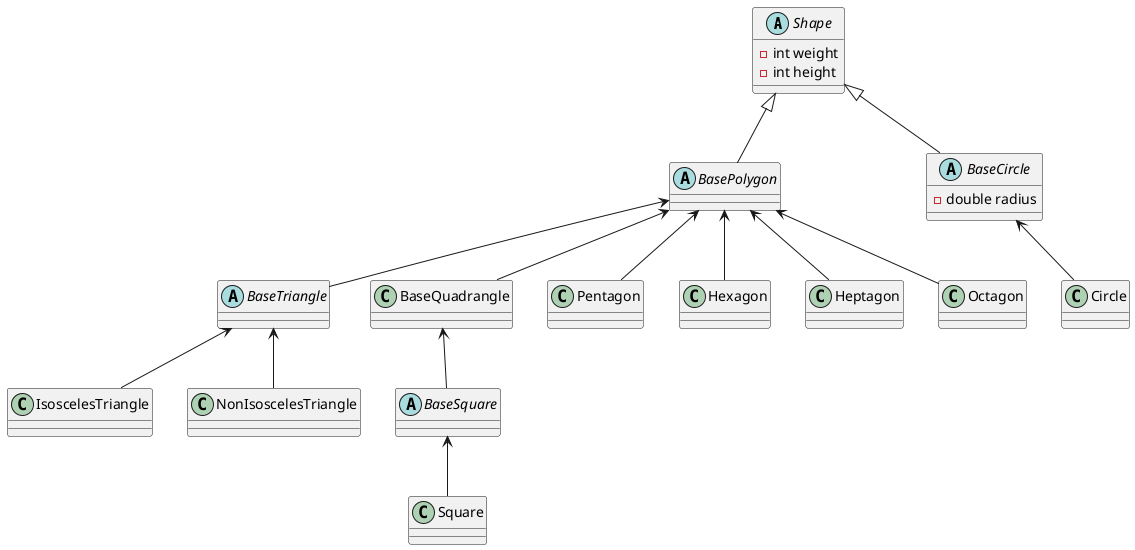@startuml
'https://plantuml.com/class-diagram

abstract class Shape {
    - int weight
    - int height

}
abstract class BaseTriangle {}
abstract class BaseSquare {}
abstract class BasePolygon {}
abstract class BaseCircle {
    - double radius
}
class BaseQuadrangle
class Pentagon
class Hexagon
class Heptagon
class Octagon
class Square
class Circle {}
class IsoscelesTriangle {}
class NonIsoscelesTriangle {}

Shape <|-- BaseCircle
Shape <|-- BasePolygon

BasePolygon <-- BaseTriangle
BasePolygon <-- BaseQuadrangle
BasePolygon <-- Pentagon
BasePolygon <-- Hexagon
BasePolygon <-- Heptagon
BasePolygon <-- Octagon
BaseQuadrangle <-- BaseSquare

BaseTriangle <-- IsoscelesTriangle
BaseTriangle <-- NonIsoscelesTriangle
BaseSquare <-- Square
BaseCircle <-- Circle





@enduml